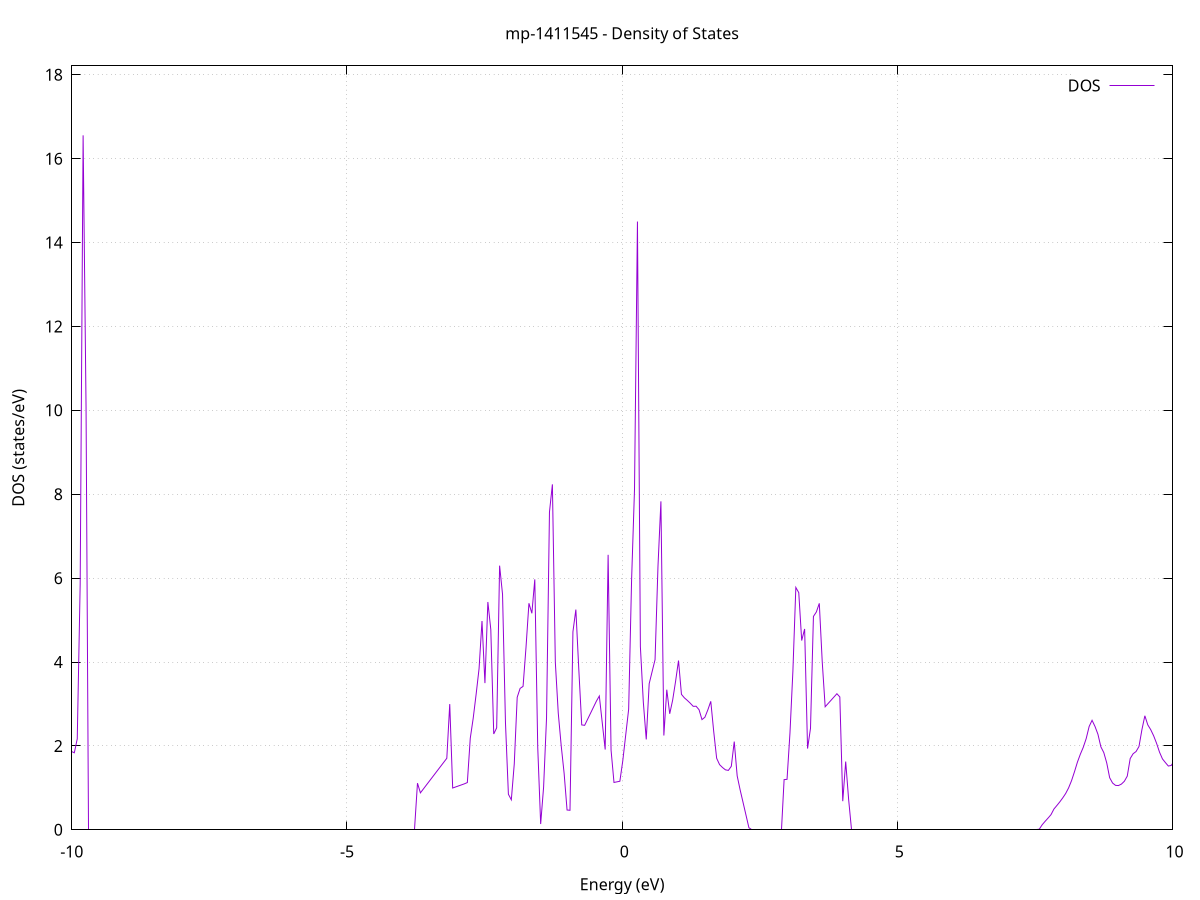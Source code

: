 set title 'mp-1411545 - Density of States'
set xlabel 'Energy (eV)'
set ylabel 'DOS (states/eV)'
set grid
set xrange [-10:10]
set yrange [0:18.214]
set xzeroaxis lt -1
set terminal png size 800,600
set output 'mp-1411545_dos_gnuplot.png'
plot '-' using 1:2 with lines title 'DOS'
-66.870900 0.000000
-66.817600 0.000000
-66.764300 0.000000
-66.711100 0.000000
-66.657800 0.000000
-66.604500 0.000000
-66.551200 0.000000
-66.497900 0.000000
-66.444600 0.000000
-66.391300 0.000000
-66.338000 0.000000
-66.284700 0.000000
-66.231400 0.000000
-66.178100 0.000000
-66.124800 0.000000
-66.071500 0.000000
-66.018200 0.000000
-65.965000 0.000000
-65.911700 0.000000
-65.858400 0.000000
-65.805100 0.000000
-65.751800 0.000000
-65.698500 0.000000
-65.645200 0.000000
-65.591900 0.000000
-65.538600 0.000000
-65.485300 0.000000
-65.432000 0.000000
-65.378700 0.000000
-65.325400 0.000000
-65.272100 0.000000
-65.218900 0.000000
-65.165600 0.000000
-65.112300 0.000000
-65.059000 0.000000
-65.005700 0.000000
-64.952400 0.000000
-64.899100 0.000000
-64.845800 0.000000
-64.792500 0.000000
-64.739200 0.000000
-64.685900 0.000000
-64.632600 0.000000
-64.579300 0.000000
-64.526000 0.000000
-64.472800 0.000000
-64.419500 0.000000
-64.366200 0.000000
-64.312900 0.000000
-64.259600 0.000000
-64.206300 0.000000
-64.153000 0.000000
-64.099700 0.000000
-64.046400 0.000000
-63.993100 0.000000
-63.939800 0.000000
-63.886500 0.000000
-63.833200 0.000000
-63.779900 0.000000
-63.726700 0.000000
-63.673400 0.000000
-63.620100 0.000000
-63.566800 0.000000
-63.513500 0.000000
-63.460200 0.000000
-63.406900 0.000000
-63.353600 0.000000
-63.300300 0.000000
-63.247000 0.000000
-63.193700 0.000000
-63.140400 0.000000
-63.087100 0.000000
-63.033800 0.000000
-62.980500 0.000000
-62.927300 0.000000
-62.874000 0.000000
-62.820700 0.000000
-62.767400 0.000000
-62.714100 0.000000
-62.660800 0.000000
-62.607500 0.000000
-62.554200 0.000000
-62.500900 0.000000
-62.447600 0.000000
-62.394300 0.000000
-62.341000 0.000000
-62.287700 0.000000
-62.234400 0.000000
-62.181200 0.000000
-62.127900 0.000000
-62.074600 0.000000
-62.021300 434.489000
-61.968000 0.000000
-61.914700 0.000000
-61.861400 0.000000
-61.808100 0.000000
-61.754800 0.000000
-61.701500 0.000000
-61.648200 0.000000
-61.594900 0.000000
-61.541600 0.000000
-61.488300 0.000000
-61.435100 0.000000
-61.381800 0.000000
-61.328500 0.000000
-61.275200 0.000000
-61.221900 0.000000
-61.168600 0.000000
-61.115300 0.000000
-61.062000 0.000000
-61.008700 0.000000
-60.955400 0.000000
-60.902100 0.000000
-60.848800 0.000000
-60.795500 0.000000
-60.742200 0.000000
-60.689000 0.000000
-60.635700 0.000000
-60.582400 0.000000
-60.529100 0.000000
-60.475800 0.000000
-60.422500 0.000000
-60.369200 0.000000
-60.315900 0.000000
-60.262600 0.000000
-60.209300 0.000000
-60.156000 0.000000
-60.102700 0.000000
-60.049400 0.000000
-59.996100 0.000000
-59.942900 0.000000
-59.889600 0.000000
-59.836300 0.000000
-59.783000 0.000000
-59.729700 0.000000
-59.676400 0.000000
-59.623100 0.000000
-59.569800 0.000000
-59.516500 0.000000
-59.463200 0.000000
-59.409900 0.000000
-59.356600 0.000000
-59.303300 0.000000
-59.250000 0.000000
-59.196800 0.000000
-59.143500 0.000000
-59.090200 0.000000
-59.036900 0.000000
-58.983600 0.000000
-58.930300 0.000000
-58.877000 0.000000
-58.823700 0.000000
-58.770400 0.000000
-58.717100 0.000000
-58.663800 0.000000
-58.610500 0.000000
-58.557200 0.000000
-58.503900 0.000000
-58.450700 0.000000
-58.397400 0.000000
-58.344100 0.000000
-58.290800 0.000000
-58.237500 0.000000
-58.184200 0.000000
-58.130900 0.000000
-58.077600 0.000000
-58.024300 0.000000
-57.971000 0.000000
-57.917700 0.000000
-57.864400 0.000000
-57.811100 0.000000
-57.757800 0.000000
-57.704600 0.000000
-57.651300 0.000000
-57.598000 0.000000
-57.544700 0.000000
-57.491400 0.000000
-57.438100 0.000000
-57.384800 0.000000
-57.331500 0.000000
-57.278200 0.000000
-57.224900 0.000000
-57.171600 0.000000
-57.118300 0.000000
-57.065000 0.000000
-57.011700 0.000000
-56.958500 0.000000
-56.905200 0.000000
-56.851900 0.000000
-56.798600 0.000000
-56.745300 0.000000
-56.692000 0.000000
-56.638700 0.000000
-56.585400 0.000000
-56.532100 0.000000
-56.478800 0.000000
-56.425500 0.000000
-56.372200 0.000000
-56.318900 0.000000
-56.265600 0.000000
-56.212300 0.000000
-56.159100 0.000000
-56.105800 0.000000
-56.052500 0.000000
-55.999200 0.000000
-55.945900 0.000000
-55.892600 0.000000
-55.839300 0.000000
-55.786000 0.000000
-55.732700 0.000000
-55.679400 0.000000
-55.626100 0.000000
-55.572800 0.000000
-55.519500 0.000000
-55.466200 0.000000
-55.413000 0.000000
-55.359700 0.000000
-55.306400 0.000000
-55.253100 0.000000
-55.199800 0.000000
-55.146500 0.000000
-55.093200 0.000000
-55.039900 0.000000
-54.986600 0.000000
-54.933300 0.000000
-54.880000 0.000000
-54.826700 0.000000
-54.773400 0.000000
-54.720100 0.000000
-54.666900 0.000000
-54.613600 0.000000
-54.560300 0.000000
-54.507000 0.000000
-54.453700 0.000000
-54.400400 0.000000
-54.347100 0.000000
-54.293800 0.000000
-54.240500 0.000000
-54.187200 0.000000
-54.133900 0.000000
-54.080600 0.000000
-54.027300 0.000000
-53.974000 0.000000
-53.920800 0.000000
-53.867500 0.000000
-53.814200 0.000000
-53.760900 0.000000
-53.707600 0.000000
-53.654300 0.000000
-53.601000 0.000000
-53.547700 0.000000
-53.494400 0.000000
-53.441100 0.000000
-53.387800 0.000000
-53.334500 0.000000
-53.281200 0.000000
-53.227900 0.000000
-53.174700 0.000000
-53.121400 0.000000
-53.068100 0.000000
-53.014800 0.000000
-52.961500 0.000000
-52.908200 0.000000
-52.854900 0.000000
-52.801600 0.000000
-52.748300 0.000000
-52.695000 0.000000
-52.641700 0.000000
-52.588400 0.000000
-52.535100 0.000000
-52.481800 0.000000
-52.428600 0.000000
-52.375300 0.000000
-52.322000 0.000000
-52.268700 0.000000
-52.215400 0.000000
-52.162100 0.000000
-52.108800 0.000000
-52.055500 0.000000
-52.002200 0.000000
-51.948900 0.000000
-51.895600 0.000000
-51.842300 0.000000
-51.789000 0.000000
-51.735700 0.000000
-51.682500 0.000000
-51.629200 0.000000
-51.575900 0.000000
-51.522600 0.000000
-51.469300 0.000000
-51.416000 0.000000
-51.362700 0.000000
-51.309400 0.000000
-51.256100 0.000000
-51.202800 0.000000
-51.149500 0.000000
-51.096200 0.000000
-51.042900 0.000000
-50.989600 0.000000
-50.936400 0.000000
-50.883100 0.000000
-50.829800 0.000000
-50.776500 0.000000
-50.723200 0.000000
-50.669900 0.000000
-50.616600 0.000000
-50.563300 0.000000
-50.510000 0.000000
-50.456700 0.000000
-50.403400 0.000000
-50.350100 0.000000
-50.296800 0.000000
-50.243500 0.000000
-50.190300 0.000000
-50.137000 0.000000
-50.083700 0.000000
-50.030400 0.000000
-49.977100 0.000000
-49.923800 0.000000
-49.870500 0.000000
-49.817200 0.000000
-49.763900 0.000000
-49.710600 0.000000
-49.657300 0.000000
-49.604000 0.000000
-49.550700 0.000000
-49.497400 0.000000
-49.444100 0.000000
-49.390900 0.000000
-49.337600 0.000000
-49.284300 0.000000
-49.231000 0.000000
-49.177700 0.000000
-49.124400 0.000000
-49.071100 0.000000
-49.017800 0.000000
-48.964500 0.000000
-48.911200 0.000000
-48.857900 0.000000
-48.804600 0.000000
-48.751300 0.000000
-48.698000 0.000000
-48.644800 0.000000
-48.591500 0.000000
-48.538200 0.000000
-48.484900 0.000000
-48.431600 0.000000
-48.378300 0.000000
-48.325000 0.000000
-48.271700 0.000000
-48.218400 0.000000
-48.165100 0.000000
-48.111800 0.000000
-48.058500 0.000000
-48.005200 0.000000
-47.951900 0.000000
-47.898700 0.000000
-47.845400 0.000000
-47.792100 0.000000
-47.738800 0.000000
-47.685500 0.000000
-47.632200 0.000000
-47.578900 0.000000
-47.525600 0.000000
-47.472300 0.000000
-47.419000 0.000000
-47.365700 0.000000
-47.312400 0.000000
-47.259100 0.000000
-47.205800 0.000000
-47.152600 0.000000
-47.099300 0.000000
-47.046000 0.000000
-46.992700 0.000000
-46.939400 0.000000
-46.886100 0.000000
-46.832800 0.000000
-46.779500 0.000000
-46.726200 0.000000
-46.672900 0.000000
-46.619600 0.000000
-46.566300 0.000000
-46.513000 0.000000
-46.459700 0.000000
-46.406500 0.000000
-46.353200 0.000000
-46.299900 0.000000
-46.246600 0.000000
-46.193300 0.000000
-46.140000 0.000000
-46.086700 0.000000
-46.033400 0.000000
-45.980100 0.000000
-45.926800 0.000000
-45.873500 0.000000
-45.820200 0.000000
-45.766900 0.000000
-45.713600 0.000000
-45.660400 0.000000
-45.607100 0.000000
-45.553800 0.000000
-45.500500 0.000000
-45.447200 0.000000
-45.393900 0.000000
-45.340600 0.000000
-45.287300 0.000000
-45.234000 0.000000
-45.180700 0.000000
-45.127400 0.000000
-45.074100 0.000000
-45.020800 0.000000
-44.967500 0.000000
-44.914300 0.000000
-44.861000 0.000000
-44.807700 0.000000
-44.754400 0.000000
-44.701100 0.000000
-44.647800 0.000000
-44.594500 0.000000
-44.541200 0.000000
-44.487900 0.000000
-44.434600 0.000000
-44.381300 0.000000
-44.328000 0.000000
-44.274700 0.000000
-44.221400 0.000000
-44.168200 0.000000
-44.114900 0.000000
-44.061600 0.000000
-44.008300 0.000000
-43.955000 0.000000
-43.901700 0.000000
-43.848400 0.000000
-43.795100 0.000000
-43.741800 0.000000
-43.688500 0.000000
-43.635200 0.000000
-43.581900 0.000000
-43.528600 0.000000
-43.475300 0.000000
-43.422100 0.000000
-43.368800 0.000000
-43.315500 0.000000
-43.262200 0.000000
-43.208900 0.000000
-43.155600 0.000000
-43.102300 0.000000
-43.049000 0.000000
-42.995700 0.000000
-42.942400 0.000000
-42.889100 0.000000
-42.835800 0.000000
-42.782500 0.000000
-42.729200 0.000000
-42.675900 0.000000
-42.622700 0.000000
-42.569400 0.000000
-42.516100 0.000000
-42.462800 0.000000
-42.409500 0.000000
-42.356200 0.000000
-42.302900 0.000000
-42.249600 0.000000
-42.196300 0.000000
-42.143000 0.000000
-42.089700 0.000000
-42.036400 0.000000
-41.983100 0.000000
-41.929800 0.000000
-41.876600 0.000000
-41.823300 0.000000
-41.770000 0.000000
-41.716700 0.000000
-41.663400 0.000000
-41.610100 0.000000
-41.556800 0.000000
-41.503500 0.000000
-41.450200 0.000000
-41.396900 0.000000
-41.343600 0.000000
-41.290300 0.000000
-41.237000 0.000000
-41.183700 0.000000
-41.130500 0.000000
-41.077200 0.000000
-41.023900 0.000000
-40.970600 0.000000
-40.917300 0.000000
-40.864000 0.000000
-40.810700 0.000000
-40.757400 0.000000
-40.704100 0.000000
-40.650800 0.000000
-40.597500 0.000000
-40.544200 0.000000
-40.490900 0.000000
-40.437600 0.000000
-40.384400 0.000000
-40.331100 0.000000
-40.277800 0.000000
-40.224500 0.000000
-40.171200 0.000000
-40.117900 0.000000
-40.064600 0.000000
-40.011300 0.000000
-39.958000 0.000000
-39.904700 0.000000
-39.851400 0.000000
-39.798100 0.000000
-39.744800 0.000000
-39.691500 0.000000
-39.638300 0.000000
-39.585000 0.000000
-39.531700 0.000000
-39.478400 0.000000
-39.425100 0.000000
-39.371800 0.000000
-39.318500 0.000000
-39.265200 0.000000
-39.211900 0.000000
-39.158600 0.000000
-39.105300 0.000000
-39.052000 0.000000
-38.998700 0.000000
-38.945400 0.000000
-38.892200 0.000000
-38.838900 0.000000
-38.785600 0.000000
-38.732300 0.000000
-38.679000 0.000000
-38.625700 0.000000
-38.572400 0.000000
-38.519100 0.000000
-38.465800 0.000000
-38.412500 0.000000
-38.359200 0.000000
-38.305900 0.000000
-38.252600 0.000000
-38.199300 0.000000
-38.146100 0.000000
-38.092800 0.000000
-38.039500 0.000000
-37.986200 0.000000
-37.932900 0.000000
-37.879600 0.000000
-37.826300 0.000000
-37.773000 0.000000
-37.719700 0.000000
-37.666400 0.000000
-37.613100 0.000000
-37.559800 0.000000
-37.506500 0.000000
-37.453200 0.000000
-37.400000 0.000000
-37.346700 0.000000
-37.293400 0.000000
-37.240100 0.000000
-37.186800 0.000000
-37.133500 0.000000
-37.080200 0.000000
-37.026900 0.000000
-36.973600 0.000000
-36.920300 0.000000
-36.867000 0.000000
-36.813700 0.000000
-36.760400 0.000000
-36.707100 0.000000
-36.653900 0.000000
-36.600600 0.000000
-36.547300 0.000000
-36.494000 0.000000
-36.440700 0.000000
-36.387400 0.000000
-36.334100 0.000000
-36.280800 0.000000
-36.227500 0.000000
-36.174200 0.000000
-36.120900 0.000000
-36.067600 0.000000
-36.014300 0.000000
-35.961000 0.000000
-35.907700 0.000000
-35.854500 0.000000
-35.801200 0.000000
-35.747900 0.000000
-35.694600 0.000000
-35.641300 0.000000
-35.588000 0.000000
-35.534700 0.000000
-35.481400 0.000000
-35.428100 0.000000
-35.374800 0.000000
-35.321500 0.000000
-35.268200 0.000000
-35.214900 0.000000
-35.161600 0.000000
-35.108400 0.000000
-35.055100 0.000000
-35.001800 0.000000
-34.948500 0.000000
-34.895200 0.000000
-34.841900 0.000000
-34.788600 0.000000
-34.735300 0.000000
-34.682000 0.000000
-34.628700 0.000000
-34.575400 0.000000
-34.522100 0.000000
-34.468800 0.000000
-34.415500 0.000000
-34.362300 0.000000
-34.309000 0.000000
-34.255700 0.000000
-34.202400 0.000000
-34.149100 0.000000
-34.095800 0.000000
-34.042500 0.000000
-33.989200 0.000000
-33.935900 0.000000
-33.882600 0.000000
-33.829300 0.000000
-33.776000 0.000000
-33.722700 0.000000
-33.669400 0.000000
-33.616200 0.000000
-33.562900 0.000000
-33.509600 0.000000
-33.456300 0.000000
-33.403000 0.000000
-33.349700 0.000000
-33.296400 0.000000
-33.243100 0.000000
-33.189800 0.000000
-33.136500 0.000000
-33.083200 0.000000
-33.029900 0.000000
-32.976600 0.000000
-32.923300 0.000000
-32.870100 0.000000
-32.816800 0.000000
-32.763500 0.000000
-32.710200 0.000000
-32.656900 0.000000
-32.603600 0.000000
-32.550300 0.000000
-32.497000 0.000000
-32.443700 0.000000
-32.390400 0.000000
-32.337100 0.000000
-32.283800 0.000000
-32.230500 0.000000
-32.177200 0.000000
-32.124000 0.000000
-32.070700 0.000000
-32.017400 0.000000
-31.964100 0.000000
-31.910800 0.000000
-31.857500 0.000000
-31.804200 0.000000
-31.750900 0.000000
-31.697600 0.000000
-31.644300 0.000000
-31.591000 0.000000
-31.537700 0.000000
-31.484400 0.000000
-31.431100 0.000000
-31.377900 0.000000
-31.324600 0.000000
-31.271300 0.000000
-31.218000 0.000000
-31.164700 0.000000
-31.111400 0.000000
-31.058100 0.000000
-31.004800 0.000000
-30.951500 0.000000
-30.898200 0.000000
-30.844900 0.000000
-30.791600 0.000000
-30.738300 0.000000
-30.685000 0.000000
-30.631800 0.000000
-30.578500 0.000000
-30.525200 0.000000
-30.471900 0.000000
-30.418600 0.000000
-30.365300 0.000000
-30.312000 0.000000
-30.258700 0.000000
-30.205400 0.000000
-30.152100 0.000000
-30.098800 0.000000
-30.045500 0.000000
-29.992200 0.000000
-29.938900 0.000000
-29.885700 0.000000
-29.832400 0.000000
-29.779100 0.000000
-29.725800 0.000000
-29.672500 0.000000
-29.619200 0.000000
-29.565900 0.000000
-29.512600 0.000000
-29.459300 0.000000
-29.406000 0.000000
-29.352700 0.000000
-29.299400 0.000000
-29.246100 0.000000
-29.192800 0.000000
-29.139500 0.000000
-29.086300 0.000000
-29.033000 0.000000
-28.979700 0.000000
-28.926400 0.000000
-28.873100 0.000000
-28.819800 0.000000
-28.766500 0.000000
-28.713200 0.000000
-28.659900 0.000000
-28.606600 0.000000
-28.553300 0.000000
-28.500000 0.000000
-28.446700 0.000000
-28.393400 0.000000
-28.340200 0.000000
-28.286900 0.000000
-28.233600 0.000000
-28.180300 0.000000
-28.127000 0.000000
-28.073700 0.000000
-28.020400 0.000000
-27.967100 0.000000
-27.913800 0.000000
-27.860500 0.000000
-27.807200 0.000000
-27.753900 0.000000
-27.700600 0.000000
-27.647300 0.000000
-27.594100 0.000000
-27.540800 0.000000
-27.487500 0.000000
-27.434200 0.000000
-27.380900 0.000000
-27.327600 0.000000
-27.274300 0.000000
-27.221000 0.000000
-27.167700 0.000000
-27.114400 0.000000
-27.061100 0.000000
-27.007800 0.000000
-26.954500 0.000000
-26.901200 0.000000
-26.848000 0.000000
-26.794700 0.000000
-26.741400 0.000000
-26.688100 0.000000
-26.634800 0.000000
-26.581500 0.000000
-26.528200 0.000000
-26.474900 0.000000
-26.421600 0.000000
-26.368300 0.000000
-26.315000 0.000000
-26.261700 0.000000
-26.208400 0.000000
-26.155100 0.000000
-26.101900 0.000000
-26.048600 0.000000
-25.995300 0.000000
-25.942000 0.000000
-25.888700 0.000000
-25.835400 0.000000
-25.782100 0.000000
-25.728800 0.000000
-25.675500 0.000000
-25.622200 0.000000
-25.568900 0.000000
-25.515600 0.000000
-25.462300 0.000000
-25.409000 0.000000
-25.355800 0.000000
-25.302500 0.000000
-25.249200 0.000000
-25.195900 0.000000
-25.142600 0.000000
-25.089300 0.000000
-25.036000 0.000000
-24.982700 0.000000
-24.929400 0.000000
-24.876100 0.000000
-24.822800 0.000000
-24.769500 0.000000
-24.716200 0.000000
-24.662900 0.000000
-24.609700 0.000000
-24.556400 0.000000
-24.503100 0.000000
-24.449800 0.000000
-24.396500 0.000000
-24.343200 0.000000
-24.289900 0.000000
-24.236600 0.000000
-24.183300 0.000000
-24.130000 0.000000
-24.076700 0.000000
-24.023400 0.000000
-23.970100 0.000000
-23.916800 0.000000
-23.863600 0.000000
-23.810300 0.000000
-23.757000 0.000000
-23.703700 0.000000
-23.650400 0.000000
-23.597100 0.000000
-23.543800 0.000000
-23.490500 0.000000
-23.437200 0.000000
-23.383900 0.000000
-23.330600 0.000000
-23.277300 0.000000
-23.224000 0.000000
-23.170700 0.000000
-23.117500 0.000000
-23.064200 0.000000
-23.010900 0.000000
-22.957600 0.000000
-22.904300 0.000000
-22.851000 0.000000
-22.797700 0.000000
-22.744400 0.000000
-22.691100 0.000000
-22.637800 0.000000
-22.584500 0.000000
-22.531200 0.000000
-22.477900 0.000000
-22.424600 0.000000
-22.371400 0.000000
-22.318100 0.000000
-22.264800 0.000000
-22.211500 0.000000
-22.158200 0.000000
-22.104900 0.000000
-22.051600 0.000000
-21.998300 0.000000
-21.945000 0.000000
-21.891700 0.000000
-21.838400 0.000000
-21.785100 0.000000
-21.731800 0.000000
-21.678500 0.000000
-21.625200 0.000000
-21.572000 0.000000
-21.518700 0.000000
-21.465400 0.000000
-21.412100 0.000000
-21.358800 0.000000
-21.305500 0.000000
-21.252200 0.000000
-21.198900 0.000000
-21.145600 0.000000
-21.092300 0.000000
-21.039000 0.000000
-20.985700 0.000000
-20.932400 0.000000
-20.879100 0.000000
-20.825900 0.000000
-20.772600 0.000000
-20.719300 0.000000
-20.666000 0.000000
-20.612700 0.000000
-20.559400 0.000000
-20.506100 0.000000
-20.452800 0.000000
-20.399500 0.000000
-20.346200 0.000000
-20.292900 0.000000
-20.239600 0.000000
-20.186300 0.000000
-20.133000 0.000000
-20.079800 0.000000
-20.026500 0.000000
-19.973200 0.000000
-19.919900 0.000000
-19.866600 0.000000
-19.813300 0.000000
-19.760000 0.000000
-19.706700 0.000000
-19.653400 0.000000
-19.600100 0.000000
-19.546800 0.000000
-19.493500 0.000000
-19.440200 0.000000
-19.386900 0.000000
-19.333700 0.000000
-19.280400 0.000000
-19.227100 0.000000
-19.173800 0.000000
-19.120500 0.000000
-19.067200 0.000000
-19.013900 0.000000
-18.960600 0.000000
-18.907300 0.000000
-18.854000 0.000000
-18.800700 0.000000
-18.747400 0.000000
-18.694100 0.000000
-18.640800 0.000000
-18.587600 0.000000
-18.534300 0.000000
-18.481000 0.000000
-18.427700 0.000000
-18.374400 0.000000
-18.321100 0.000000
-18.267800 0.000000
-18.214500 0.000000
-18.161200 0.000000
-18.107900 0.000000
-18.054600 0.000000
-18.001300 0.000000
-17.948000 0.000000
-17.894700 0.000000
-17.841500 0.000000
-17.788200 0.000000
-17.734900 0.000000
-17.681600 0.000000
-17.628300 0.000000
-17.575000 0.000000
-17.521700 0.000000
-17.468400 0.000000
-17.415100 0.000000
-17.361800 0.000000
-17.308500 0.000000
-17.255200 0.000000
-17.201900 0.000000
-17.148600 0.000000
-17.095400 0.000000
-17.042100 0.000000
-16.988800 0.000000
-16.935500 0.000000
-16.882200 0.000000
-16.828900 0.000000
-16.775600 0.000000
-16.722300 0.000000
-16.669000 0.000000
-16.615700 0.000000
-16.562400 0.000000
-16.509100 0.000000
-16.455800 0.000000
-16.402500 0.000000
-16.349300 0.000000
-16.296000 0.000000
-16.242700 0.000000
-16.189400 0.000000
-16.136100 0.000000
-16.082800 0.000000
-16.029500 0.000000
-15.976200 0.000000
-15.922900 0.000000
-15.869600 0.000000
-15.816300 0.000000
-15.763000 0.000000
-15.709700 0.000000
-15.656400 0.000000
-15.603200 0.000000
-15.549900 0.000000
-15.496600 0.000000
-15.443300 0.000000
-15.390000 0.000000
-15.336700 0.000000
-15.283400 0.000000
-15.230100 0.000000
-15.176800 0.000000
-15.123500 0.000000
-15.070200 0.000000
-15.016900 0.000000
-14.963600 0.000000
-14.910300 0.000000
-14.857000 0.000000
-14.803800 0.000000
-14.750500 0.000000
-14.697200 0.000000
-14.643900 0.000000
-14.590600 0.000000
-14.537300 0.000000
-14.484000 0.000000
-14.430700 0.000000
-14.377400 0.000000
-14.324100 0.000000
-14.270800 0.000000
-14.217500 0.000000
-14.164200 0.000000
-14.110900 0.000000
-14.057700 0.000000
-14.004400 0.000000
-13.951100 0.000000
-13.897800 0.000000
-13.844500 0.000000
-13.791200 0.000000
-13.737900 0.000000
-13.684600 0.000000
-13.631300 0.000000
-13.578000 0.000000
-13.524700 0.000000
-13.471400 0.000000
-13.418100 0.000000
-13.364800 0.000000
-13.311600 0.000000
-13.258300 0.000000
-13.205000 0.000000
-13.151700 0.000000
-13.098400 0.000000
-13.045100 0.000000
-12.991800 0.000000
-12.938500 0.000000
-12.885200 0.000000
-12.831900 0.000000
-12.778600 0.000000
-12.725300 0.000000
-12.672000 0.000000
-12.618700 0.000000
-12.565500 0.000000
-12.512200 0.000000
-12.458900 0.000000
-12.405600 0.000000
-12.352300 0.000000
-12.299000 0.169400
-12.245700 0.363700
-12.192400 0.558100
-12.139100 0.752400
-12.085800 0.699900
-12.032500 0.526100
-11.979200 0.546600
-11.925900 0.567200
-11.872600 0.587800
-11.819400 0.608300
-11.766100 0.628900
-11.712800 0.649500
-11.659500 0.670000
-11.606200 0.690600
-11.552900 0.692100
-11.499600 0.691800
-11.446300 0.691500
-11.393000 0.691100
-11.339700 0.702500
-11.286400 0.718100
-11.233100 0.733700
-11.179800 0.749400
-11.126500 0.765000
-11.073300 0.780600
-11.020000 0.796200
-10.966700 0.811800
-10.913400 0.827400
-10.860100 0.843000
-10.806800 0.858600
-10.753500 0.993400
-10.700200 1.069500
-10.646900 1.145500
-10.593600 1.221600
-10.540300 1.297600
-10.487000 2.042400
-10.433700 1.824800
-10.380400 1.607300
-10.327200 1.389800
-10.273900 1.172200
-10.220600 0.954700
-10.167300 2.466500
-10.114000 0.000000
-10.060700 0.482400
-10.007400 1.868200
-9.954100 1.835800
-9.900800 2.168200
-9.847500 5.860600
-9.794200 16.557900
-9.740900 10.065600
-9.687600 0.000000
-9.634300 0.000000
-9.581100 0.000000
-9.527800 0.000000
-9.474500 0.000000
-9.421200 0.000000
-9.367900 0.000000
-9.314600 0.000000
-9.261300 0.000000
-9.208000 0.000000
-9.154700 0.000000
-9.101400 0.000000
-9.048100 0.000000
-8.994800 0.000000
-8.941500 0.000000
-8.888200 0.000000
-8.835000 0.000000
-8.781700 0.000000
-8.728400 0.000000
-8.675100 0.000000
-8.621800 0.000000
-8.568500 0.000000
-8.515200 0.000000
-8.461900 0.000000
-8.408600 0.000000
-8.355300 0.000000
-8.302000 0.000000
-8.248700 0.000000
-8.195400 0.000000
-8.142100 0.000000
-8.088800 0.000000
-8.035600 0.000000
-7.982300 0.000000
-7.929000 0.000000
-7.875700 0.000000
-7.822400 0.000000
-7.769100 0.000000
-7.715800 0.000000
-7.662500 0.000000
-7.609200 0.000000
-7.555900 0.000000
-7.502600 0.000000
-7.449300 0.000000
-7.396000 0.000000
-7.342700 0.000000
-7.289500 0.000000
-7.236200 0.000000
-7.182900 0.000000
-7.129600 0.000000
-7.076300 0.000000
-7.023000 0.000000
-6.969700 0.000000
-6.916400 0.000000
-6.863100 0.000000
-6.809800 0.000000
-6.756500 0.000000
-6.703200 0.000000
-6.649900 0.000000
-6.596600 0.000000
-6.543400 0.000000
-6.490100 0.000000
-6.436800 0.000000
-6.383500 0.000000
-6.330200 0.000000
-6.276900 0.000000
-6.223600 0.000000
-6.170300 0.000000
-6.117000 0.000000
-6.063700 0.000000
-6.010400 0.000000
-5.957100 0.000000
-5.903800 0.000000
-5.850500 0.000000
-5.797300 0.000000
-5.744000 0.000000
-5.690700 0.000000
-5.637400 0.000000
-5.584100 0.000000
-5.530800 0.000000
-5.477500 0.000000
-5.424200 0.000000
-5.370900 0.000000
-5.317600 0.000000
-5.264300 0.000000
-5.211000 0.000000
-5.157700 0.000000
-5.104400 0.000000
-5.051200 0.000000
-4.997900 0.000000
-4.944600 0.000000
-4.891300 0.000000
-4.838000 0.000000
-4.784700 0.000000
-4.731400 0.000000
-4.678100 0.000000
-4.624800 0.000000
-4.571500 0.000000
-4.518200 0.000000
-4.464900 0.000000
-4.411600 0.000000
-4.358300 0.000000
-4.305100 0.000000
-4.251800 0.000000
-4.198500 0.000000
-4.145200 0.000000
-4.091900 0.000000
-4.038600 0.000000
-3.985300 0.000000
-3.932000 0.000000
-3.878700 0.000000
-3.825400 0.000000
-3.772100 0.000000
-3.718800 1.111500
-3.665500 0.880300
-3.612200 0.971900
-3.559000 1.063600
-3.505700 1.155200
-3.452400 1.246800
-3.399100 1.338400
-3.345800 1.430100
-3.292500 1.521700
-3.239200 1.613300
-3.185900 1.704900
-3.132600 2.996800
-3.079300 0.995800
-3.026000 1.020800
-2.972700 1.045800
-2.919400 1.070700
-2.866100 1.095700
-2.812900 1.125900
-2.759600 2.182000
-2.706300 2.659700
-2.653000 3.232900
-2.599700 3.842800
-2.546400 4.977400
-2.493100 3.496300
-2.439800 5.430900
-2.386500 4.774600
-2.333200 2.284200
-2.279900 2.430700
-2.226600 6.297600
-2.173300 5.614300
-2.120000 2.550900
-2.066800 0.847100
-2.013500 0.715000
-1.960200 1.569400
-1.906900 3.159000
-1.853600 3.372000
-1.800300 3.419800
-1.747000 4.345300
-1.693700 5.401000
-1.640400 5.161500
-1.587100 5.970200
-1.533800 1.966900
-1.480500 0.137400
-1.427200 1.015500
-1.373900 2.667300
-1.320600 7.574900
-1.267400 8.236200
-1.214100 3.995900
-1.160800 2.781300
-1.107500 2.006500
-1.054200 1.345600
-1.000900 0.471300
-0.947600 0.464600
-0.894300 4.720900
-0.841000 5.249900
-0.787700 3.829500
-0.734400 2.500100
-0.681100 2.490600
-0.627800 2.634600
-0.574500 2.778700
-0.521300 2.922700
-0.468000 3.066700
-0.414700 3.189800
-0.361400 2.551400
-0.308100 1.913000
-0.254800 6.555700
-0.201500 1.900200
-0.148200 1.128300
-0.094900 1.142700
-0.041600 1.156800
0.011700 1.646100
0.065000 2.260600
0.118300 2.875000
0.171600 5.953700
0.224800 8.125900
0.278100 14.503200
0.331400 4.367000
0.384700 3.044600
0.438000 2.153500
0.491300 3.482900
0.544600 3.770300
0.597900 4.056600
0.651200 6.283100
0.704500 7.831300
0.757800 2.247800
0.811100 3.339900
0.864400 2.765300
0.917700 3.091200
0.970900 3.537900
1.024200 4.034900
1.077500 3.229100
1.130800 3.145800
1.184100 3.084700
1.237400 3.018200
1.290700 2.944100
1.344000 2.945200
1.397300 2.862400
1.450600 2.626900
1.503900 2.683400
1.557200 2.859400
1.610500 3.062800
1.663800 2.342900
1.717000 1.705600
1.770300 1.553600
1.823600 1.485000
1.876900 1.428900
1.930200 1.416100
1.983500 1.513200
2.036800 2.102700
2.090100 1.285500
2.143400 0.954500
2.196700 0.653300
2.250000 0.351400
2.303300 0.049000
2.356600 0.000000
2.409900 0.000000
2.463100 0.000000
2.516400 0.000000
2.569700 0.000000
2.623000 0.000000
2.676300 0.000000
2.729600 0.000000
2.782900 0.000000
2.836200 0.000000
2.889500 0.000000
2.942800 1.195700
2.996100 1.202800
3.049400 2.306600
3.102700 3.785900
3.156000 5.777800
3.209200 5.654000
3.262500 4.512100
3.315800 4.788400
3.369100 1.936300
3.422400 2.418400
3.475700 5.086700
3.529000 5.193300
3.582300 5.398900
3.635600 4.005100
3.688900 2.932700
3.742200 3.010300
3.795500 3.088100
3.848800 3.165900
3.902100 3.243900
3.955300 3.166900
4.008600 0.681700
4.061900 1.625500
4.115200 0.723500
4.168500 0.000000
4.221800 0.000000
4.275100 0.000000
4.328400 0.000000
4.381700 0.000000
4.435000 0.000000
4.488300 0.000000
4.541600 0.000000
4.594900 0.000000
4.648200 0.000000
4.701400 0.000000
4.754700 0.000000
4.808000 0.000000
4.861300 0.000000
4.914600 0.000000
4.967900 0.000000
5.021200 0.000000
5.074500 0.000000
5.127800 0.000000
5.181100 0.000000
5.234400 0.000000
5.287700 0.000000
5.341000 0.000000
5.394300 0.000000
5.447600 0.000000
5.500800 0.000000
5.554100 0.000000
5.607400 0.000000
5.660700 0.000000
5.714000 0.000000
5.767300 0.000000
5.820600 0.000000
5.873900 0.000000
5.927200 0.000000
5.980500 0.000000
6.033800 0.000000
6.087100 0.000000
6.140400 0.000000
6.193700 0.000000
6.246900 0.000000
6.300200 0.000000
6.353500 0.000000
6.406800 0.000000
6.460100 0.000000
6.513400 0.000000
6.566700 0.000000
6.620000 0.000000
6.673300 0.000000
6.726600 0.000000
6.779900 0.000000
6.833200 0.000000
6.886500 0.000000
6.939800 0.000000
6.993000 0.000000
7.046300 0.000000
7.099600 0.000000
7.152900 0.000000
7.206200 0.000000
7.259500 0.000000
7.312800 0.000000
7.366100 0.000000
7.419400 0.000000
7.472700 0.000000
7.526000 0.000000
7.579300 0.013700
7.632600 0.120300
7.685900 0.202100
7.739100 0.279200
7.792400 0.360500
7.845700 0.494700
7.899000 0.578600
7.952300 0.665400
8.005600 0.760300
8.058900 0.864800
8.112200 0.999000
8.165500 1.170800
8.218800 1.382400
8.272100 1.611300
8.325400 1.801400
8.378700 1.966200
8.432000 2.175500
8.485200 2.461700
8.538500 2.610400
8.591800 2.464000
8.645100 2.277900
8.698400 1.978300
8.751700 1.840300
8.805000 1.593800
8.858300 1.241200
8.911600 1.114400
8.964900 1.058800
9.018200 1.054300
9.071500 1.089100
9.124800 1.155900
9.178100 1.279300
9.231300 1.698200
9.284600 1.813200
9.337900 1.865600
9.391200 1.985700
9.444500 2.388100
9.497800 2.718100
9.551100 2.501700
9.604400 2.386800
9.657700 2.240200
9.711000 2.060000
9.764300 1.850100
9.817600 1.689800
9.870900 1.602400
9.924200 1.519700
9.977400 1.534000
10.030700 1.642500
10.084000 1.542900
10.137300 1.276500
10.190600 1.251200
10.243900 1.229800
10.297200 1.236800
10.350500 1.277700
10.403800 1.416400
10.457100 1.651000
10.510400 2.808800
10.563700 4.448000
10.617000 6.314600
10.670300 2.745200
10.723500 2.200800
10.776800 2.004600
10.830100 1.929000
10.883400 1.906500
10.936700 1.892000
10.990000 1.868000
11.043300 1.856800
11.096600 1.921400
11.149900 3.580600
11.203200 3.005500
11.256500 3.114000
11.309800 3.392800
11.363100 3.713500
11.416400 3.952300
11.469600 3.887700
11.522900 3.727400
11.576200 3.123000
11.629500 2.480700
11.682800 2.681600
11.736100 2.781500
11.789400 2.845600
11.842700 2.960100
11.896000 3.081100
11.949300 2.949600
12.002600 2.698000
12.055900 2.479200
12.109200 2.358900
12.162500 2.339700
12.215800 2.191400
12.269000 1.861100
12.322300 1.926800
12.375600 2.034000
12.428900 2.419700
12.482200 2.872600
12.535500 3.354900
12.588800 3.589900
12.642100 3.506100
12.695400 3.419900
12.748700 3.694900
12.802000 3.920500
12.855300 3.613300
12.908600 3.556900
12.961900 3.534100
13.015100 3.302800
13.068400 2.393300
13.121700 0.553000
13.175000 0.401200
13.228300 0.998300
13.281600 2.313900
13.334900 2.088200
13.388200 2.154700
13.441500 2.164900
13.494800 2.105300
13.548100 2.000300
13.601400 1.893600
13.654700 1.936700
13.708000 2.057800
13.761200 2.184500
13.814500 2.290500
13.867800 2.065100
13.921100 2.244100
13.974400 1.647600
14.027700 1.706900
14.081000 2.033800
14.134300 1.884300
14.187600 1.884200
14.240900 1.898100
14.294200 2.025900
14.347500 2.219900
14.400800 2.608100
14.454100 3.121600
14.507300 2.891000
14.560600 2.939100
14.613900 2.883700
14.667200 2.904600
14.720500 3.083100
14.773800 3.001900
14.827100 2.739500
14.880400 2.307000
14.933700 2.123400
14.987000 2.011400
15.040300 1.955000
15.093600 1.917000
15.146900 1.889400
15.200200 1.890200
15.253400 1.904100
15.306700 1.926700
15.360000 1.927900
15.413300 1.876000
15.466600 1.811000
15.519900 1.729700
15.573200 1.667200
15.626500 1.595400
15.679800 1.599100
15.733100 1.635400
15.786400 1.622700
15.839700 2.105800
15.893000 1.673900
15.946300 1.664000
15.999500 1.817800
16.052800 1.882500
16.106100 1.863800
16.159400 1.920700
16.212700 2.041400
16.266000 2.154700
16.319300 2.255300
16.372600 2.359500
16.425900 2.486100
16.479200 2.590700
16.532500 2.810300
16.585800 2.760000
16.639100 2.659600
16.692400 2.394800
16.745600 2.221200
16.798900 2.101800
16.852200 2.081700
16.905500 2.479100
16.958800 2.084900
17.012100 2.011900
17.065400 1.972900
17.118700 1.909700
17.172000 1.835500
17.225300 1.809900
17.278600 1.805200
17.331900 1.817400
17.385200 1.815100
17.438500 1.820400
17.491700 1.855000
17.545000 1.899100
17.598300 1.999300
17.651600 2.264600
17.704900 2.673900
17.758200 2.662200
17.811500 2.310000
17.864800 2.080500
17.918100 1.986700
17.971400 2.060900
18.024700 2.195200
18.078000 2.345400
18.131300 2.515600
18.184600 2.559100
18.237800 2.512800
18.291100 2.451700
18.344400 2.410000
18.397700 2.307500
18.451000 2.161500
18.504300 2.051100
18.557600 1.938200
18.610900 1.959600
18.664200 2.051000
18.717500 1.907300
18.770800 1.901500
18.824100 1.997900
18.877400 2.141300
18.930700 2.270800
18.984000 2.272800
19.037200 2.162300
19.090500 2.110400
19.143800 2.150400
19.197100 2.479900
19.250400 2.733200
19.303700 2.815600
19.357000 2.871600
19.410300 3.090700
19.463600 3.338700
19.516900 3.235800
19.570200 3.147200
19.623500 3.032200
19.676800 2.842400
19.730100 2.604100
19.783300 2.367500
19.836600 2.176500
19.889900 2.208800
19.943200 2.301700
19.996500 2.263400
20.049800 2.135000
20.103100 2.021400
20.156400 1.808100
20.209700 1.724800
20.263000 1.736600
20.316300 1.769800
20.369600 1.781400
20.422900 1.527000
20.476200 1.334600
20.529400 1.599000
20.582700 1.463700
20.636000 1.484600
20.689300 1.839200
20.742600 2.285700
20.795900 2.456500
20.849200 2.499900
20.902500 2.441100
20.955800 2.260800
21.009100 2.233300
21.062400 2.265400
21.115700 2.267100
21.169000 2.349700
21.222300 2.419200
21.275500 2.497800
21.328800 2.518700
21.382100 2.456500
21.435400 1.973400
21.488700 1.540300
21.542000 1.334900
21.595300 1.196600
21.648600 1.083900
21.701900 1.027900
21.755200 1.144900
21.808500 1.321700
21.861800 1.204600
21.915100 1.380400
21.968400 1.706000
22.021600 2.029300
22.074900 2.216400
22.128200 2.322700
22.181500 2.421100
22.234800 2.518600
22.288100 2.573200
22.341400 2.505100
22.394700 2.536000
22.448000 2.518900
22.501300 2.455300
22.554600 2.452500
22.607900 2.498100
22.661200 2.678100
22.714500 3.010300
22.767700 3.078900
22.821000 3.175700
22.874300 3.280800
22.927600 3.426500
22.980900 3.581800
23.034200 3.563900
23.087500 3.412200
23.140800 3.202200
23.194100 3.129300
23.247400 2.845900
23.300700 2.503500
23.354000 2.203800
23.407300 2.121800
23.460600 2.154300
23.513800 2.339000
23.567100 2.580600
23.620400 2.715500
23.673700 2.617300
23.727000 2.511900
23.780300 2.404100
23.833600 2.258200
23.886900 2.128300
23.940200 2.036500
23.993500 1.992400
24.046800 2.013500
24.100100 2.083800
24.153400 2.231000
24.206700 2.426900
24.259900 2.600400
24.313200 2.752400
24.366500 2.885400
24.419800 3.007700
24.473100 3.090000
24.526400 3.070200
24.579700 2.912400
24.633000 2.753400
24.686300 2.719000
24.739600 2.282000
24.792900 2.101100
24.846200 1.981800
24.899500 1.889800
24.952800 1.969800
25.006000 2.206500
25.059300 2.967600
25.112600 3.763600
25.165900 3.525200
25.219200 3.116500
25.272500 2.690900
25.325800 2.362300
25.379100 2.186500
25.432400 2.066800
25.485700 2.030100
25.539000 2.102000
25.592300 1.912400
25.645600 1.406800
25.698900 2.204700
25.752200 2.103300
25.805400 2.433500
25.858700 2.730300
25.912000 3.024100
25.965300 3.276100
26.018600 3.347800
26.071900 3.324700
26.125200 3.197900
26.178500 3.111100
26.231800 3.097500
26.285100 3.194600
26.338400 3.499100
26.391700 3.491200
26.445000 3.171400
26.498300 2.772300
26.551500 2.408900
26.604800 2.240900
26.658100 2.095100
26.711400 2.131500
26.764700 2.326900
26.818000 3.184600
26.871300 2.852300
26.924600 2.882700
26.977900 2.591400
27.031200 2.305600
27.084500 2.144600
27.137800 1.932000
27.191100 1.871700
27.244400 1.614200
27.297600 1.525000
27.350900 1.862000
27.404200 2.411300
27.457500 3.053300
27.510800 3.474000
27.564100 3.300700
27.617400 3.494500
27.670700 3.820600
27.724000 3.988500
27.777300 3.638200
27.830600 2.806900
27.883900 2.326300
27.937200 3.054200
27.990500 3.644800
28.043700 3.122200
28.097000 2.623600
28.150300 2.728400
28.203600 2.779800
28.256900 2.815700
28.310200 2.843900
28.363500 2.962900
28.416800 3.177300
28.470100 3.406900
28.523400 3.372500
28.576700 3.299900
28.630000 3.754800
28.683300 3.988000
28.736600 3.372600
28.789800 3.045300
28.843100 3.030400
28.896400 3.044500
28.949700 3.037300
29.003000 3.148900
29.056300 3.087000
29.109600 2.979800
29.162900 2.941400
29.216200 3.313100
29.269500 3.228000
29.322800 3.072100
29.376100 2.834600
29.429400 2.724400
29.482700 2.741900
29.535900 2.779900
29.589200 2.595800
29.642500 2.424500
29.695800 2.476000
29.749100 2.567100
29.802400 2.682400
29.855700 2.658100
29.909000 2.431500
29.962300 2.111400
30.015600 1.939500
30.068900 1.756100
30.122200 1.703000
30.175500 1.740200
30.228800 1.847600
30.282000 2.026100
30.335300 2.000300
30.388600 2.099600
30.441900 2.098000
30.495200 2.521700
30.548500 3.040000
30.601800 3.214700
30.655100 3.360300
30.708400 3.216300
30.761700 2.759200
30.815000 2.625700
30.868300 2.494000
30.921600 2.415400
30.974900 2.627800
31.028100 2.769600
31.081400 2.778000
31.134700 2.668900
31.188000 2.567700
31.241300 2.739800
31.294600 2.995500
31.347900 2.885600
31.401200 2.995600
31.454500 3.266100
31.507800 3.437800
31.561100 3.320000
31.614400 3.294000
31.667700 3.170000
31.721000 2.910700
31.774200 2.514000
31.827500 2.281700
31.880800 2.139400
31.934100 2.042500
31.987400 1.986900
32.040700 1.944000
32.094000 2.015800
32.147300 2.405500
32.200600 3.173000
32.253900 3.149700
32.307200 3.032700
32.360500 3.187000
32.413800 3.286200
32.467100 3.349400
32.520400 3.421300
32.573600 3.425400
32.626900 3.456200
32.680200 3.468200
32.733500 3.385900
32.786800 3.179200
32.840100 2.971700
32.893400 2.939800
32.946700 3.007800
33.000000 2.956000
33.053300 2.731200
33.106600 2.567700
33.159900 2.291900
33.213200 2.063100
33.266500 1.857300
33.319700 1.749200
33.373000 1.703500
33.426300 2.078400
33.479600 2.418800
33.532900 2.815000
33.586200 3.069200
33.639500 3.035300
33.692800 2.952700
33.746100 2.840600
33.799400 2.636700
33.852700 2.626900
33.906000 2.319400
33.959300 2.139300
34.012600 1.972500
34.065800 1.875000
34.119100 1.871400
34.172400 2.541600
34.225700 2.548800
34.279000 1.467000
34.332300 1.055500
34.385600 0.599200
34.438900 0.426700
34.492200 0.318100
34.545500 0.248100
34.598800 0.164000
34.652100 0.095500
34.705400 0.045900
34.758700 0.015100
34.811900 0.003000
34.865200 0.000000
34.918500 0.000000
34.971800 0.000000
35.025100 0.000000
35.078400 0.000000
35.131700 0.000000
35.185000 0.000000
35.238300 0.000000
35.291600 0.000000
35.344900 0.000000
35.398200 0.000000
35.451500 0.000000
35.504800 0.000000
35.558000 0.000000
35.611300 0.000000
35.664600 0.000000
35.717900 0.000000
35.771200 0.000000
35.824500 0.000000
35.877800 0.000000
35.931100 0.000000
35.984400 0.000000
36.037700 0.000000
36.091000 0.000000
36.144300 0.000000
36.197600 0.000000
36.250900 0.000000
36.304100 0.000000
36.357400 0.000000
36.410700 0.000000
36.464000 0.000000
36.517300 0.000000
36.570600 0.000000
36.623900 0.000000
36.677200 0.000000
36.730500 0.000000
36.783800 0.000000
36.837100 0.000000
36.890400 0.000000
36.943700 0.000000
36.997000 0.000000
37.050200 0.000000
37.103500 0.000000
37.156800 0.000000
37.210100 0.000000
37.263400 0.000000
37.316700 0.000000
37.370000 0.000000
37.423300 0.000000
37.476600 0.000000
37.529900 0.000000
37.583200 0.000000
37.636500 0.000000
37.689800 0.000000
37.743100 0.000000
37.796300 0.000000
37.849600 0.000000
37.902900 0.000000
37.956200 0.000000
38.009500 0.000000
38.062800 0.000000
38.116100 0.000000
38.169400 0.000000
38.222700 0.000000
38.276000 0.000000
38.329300 0.000000
38.382600 0.000000
38.435900 0.000000
38.489200 0.000000
38.542400 0.000000
38.595700 0.000000
38.649000 0.000000
38.702300 0.000000
38.755600 0.000000
38.808900 0.000000
38.862200 0.000000
38.915500 0.000000
38.968800 0.000000
39.022100 0.000000
39.075400 0.000000
39.128700 0.000000
39.182000 0.000000
39.235300 0.000000
39.288500 0.000000
39.341800 0.000000
39.395100 0.000000
39.448400 0.000000
39.501700 0.000000
39.555000 0.000000
39.608300 0.000000
39.661600 0.000000
39.714900 0.000000
e
